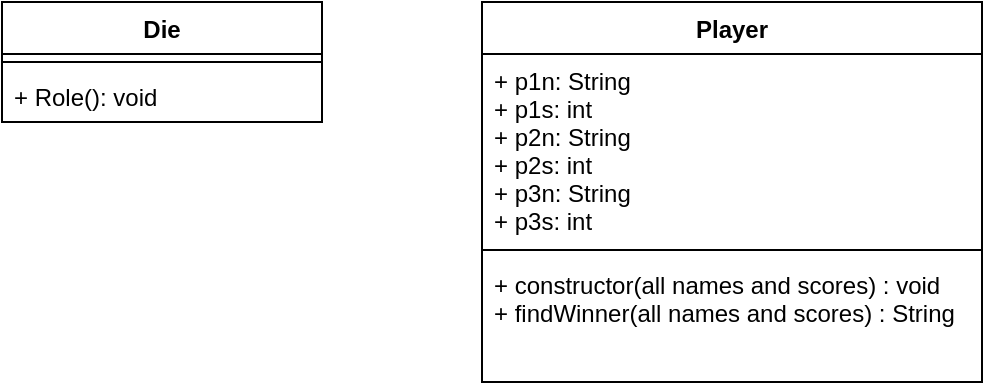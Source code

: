 <mxfile version="15.7.3" type="device"><diagram id="lNArNUapyFP1QfMpctYY" name="Page-1"><mxGraphModel dx="1422" dy="762" grid="1" gridSize="10" guides="1" tooltips="1" connect="1" arrows="1" fold="1" page="1" pageScale="1" pageWidth="850" pageHeight="1100" math="0" shadow="0"><root><mxCell id="0"/><mxCell id="1" parent="0"/><mxCell id="grkt2WXA9Xqgy5nfqC9q-1" value="Die" style="swimlane;fontStyle=1;align=center;verticalAlign=top;childLayout=stackLayout;horizontal=1;startSize=26;horizontalStack=0;resizeParent=1;resizeParentMax=0;resizeLast=0;collapsible=1;marginBottom=0;" vertex="1" parent="1"><mxGeometry x="80" y="80" width="160" height="60" as="geometry"/></mxCell><mxCell id="grkt2WXA9Xqgy5nfqC9q-3" value="" style="line;strokeWidth=1;fillColor=none;align=left;verticalAlign=middle;spacingTop=-1;spacingLeft=3;spacingRight=3;rotatable=0;labelPosition=right;points=[];portConstraint=eastwest;" vertex="1" parent="grkt2WXA9Xqgy5nfqC9q-1"><mxGeometry y="26" width="160" height="8" as="geometry"/></mxCell><mxCell id="grkt2WXA9Xqgy5nfqC9q-4" value="+ Role(): void" style="text;strokeColor=none;fillColor=none;align=left;verticalAlign=top;spacingLeft=4;spacingRight=4;overflow=hidden;rotatable=0;points=[[0,0.5],[1,0.5]];portConstraint=eastwest;" vertex="1" parent="grkt2WXA9Xqgy5nfqC9q-1"><mxGeometry y="34" width="160" height="26" as="geometry"/></mxCell><mxCell id="grkt2WXA9Xqgy5nfqC9q-5" value="Player" style="swimlane;fontStyle=1;align=center;verticalAlign=top;childLayout=stackLayout;horizontal=1;startSize=26;horizontalStack=0;resizeParent=1;resizeParentMax=0;resizeLast=0;collapsible=1;marginBottom=0;" vertex="1" parent="1"><mxGeometry x="320" y="80" width="250" height="190" as="geometry"/></mxCell><mxCell id="grkt2WXA9Xqgy5nfqC9q-6" value="+ p1n: String&#10;+ p1s: int&#10;+ p2n: String&#10;+ p2s: int&#10;+ p3n: String&#10;+ p3s: int" style="text;strokeColor=none;fillColor=none;align=left;verticalAlign=top;spacingLeft=4;spacingRight=4;overflow=hidden;rotatable=0;points=[[0,0.5],[1,0.5]];portConstraint=eastwest;" vertex="1" parent="grkt2WXA9Xqgy5nfqC9q-5"><mxGeometry y="26" width="250" height="94" as="geometry"/></mxCell><mxCell id="grkt2WXA9Xqgy5nfqC9q-7" value="" style="line;strokeWidth=1;fillColor=none;align=left;verticalAlign=middle;spacingTop=-1;spacingLeft=3;spacingRight=3;rotatable=0;labelPosition=right;points=[];portConstraint=eastwest;" vertex="1" parent="grkt2WXA9Xqgy5nfqC9q-5"><mxGeometry y="120" width="250" height="8" as="geometry"/></mxCell><mxCell id="grkt2WXA9Xqgy5nfqC9q-8" value="+ constructor(all names and scores) : void&#10;+ findWinner(all names and scores) : String" style="text;strokeColor=none;fillColor=none;align=left;verticalAlign=top;spacingLeft=4;spacingRight=4;overflow=hidden;rotatable=0;points=[[0,0.5],[1,0.5]];portConstraint=eastwest;" vertex="1" parent="grkt2WXA9Xqgy5nfqC9q-5"><mxGeometry y="128" width="250" height="62" as="geometry"/></mxCell></root></mxGraphModel></diagram></mxfile>